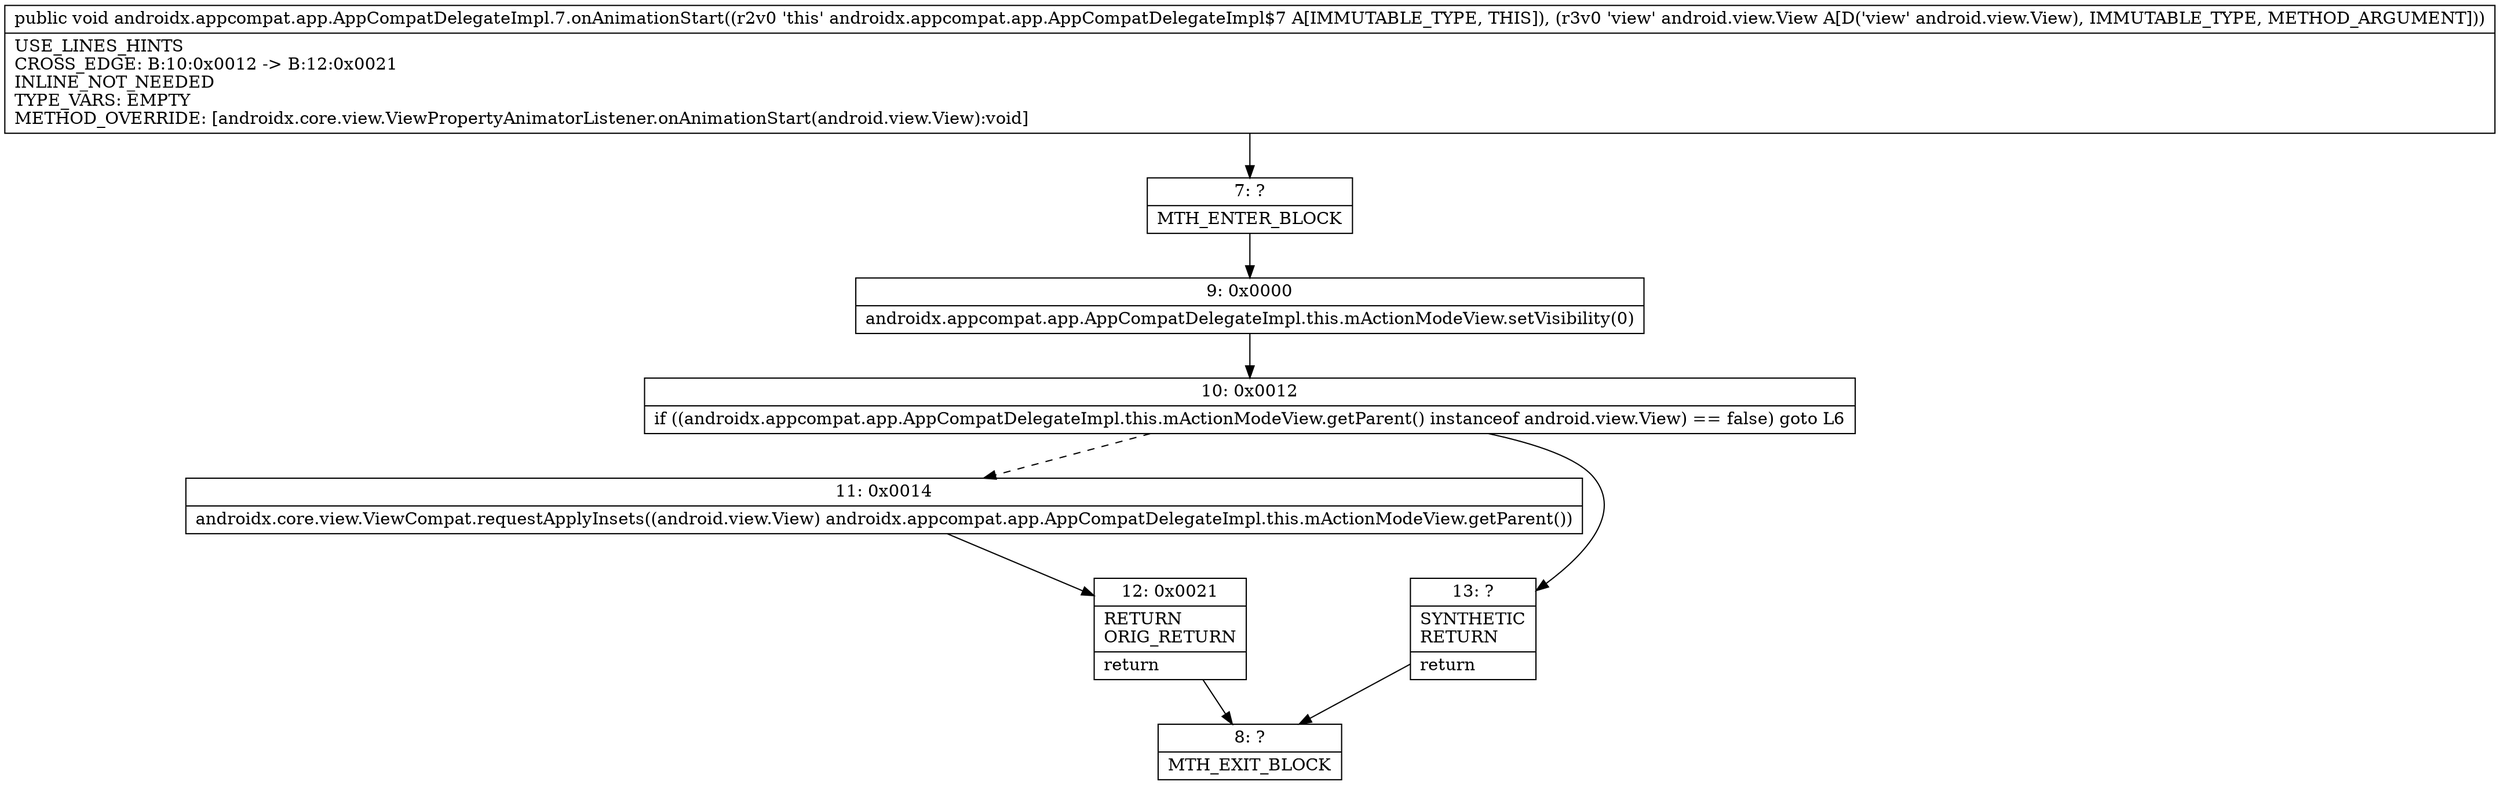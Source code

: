 digraph "CFG forandroidx.appcompat.app.AppCompatDelegateImpl.7.onAnimationStart(Landroid\/view\/View;)V" {
Node_7 [shape=record,label="{7\:\ ?|MTH_ENTER_BLOCK\l}"];
Node_9 [shape=record,label="{9\:\ 0x0000|androidx.appcompat.app.AppCompatDelegateImpl.this.mActionModeView.setVisibility(0)\l}"];
Node_10 [shape=record,label="{10\:\ 0x0012|if ((androidx.appcompat.app.AppCompatDelegateImpl.this.mActionModeView.getParent() instanceof android.view.View) == false) goto L6\l}"];
Node_11 [shape=record,label="{11\:\ 0x0014|androidx.core.view.ViewCompat.requestApplyInsets((android.view.View) androidx.appcompat.app.AppCompatDelegateImpl.this.mActionModeView.getParent())\l}"];
Node_12 [shape=record,label="{12\:\ 0x0021|RETURN\lORIG_RETURN\l|return\l}"];
Node_8 [shape=record,label="{8\:\ ?|MTH_EXIT_BLOCK\l}"];
Node_13 [shape=record,label="{13\:\ ?|SYNTHETIC\lRETURN\l|return\l}"];
MethodNode[shape=record,label="{public void androidx.appcompat.app.AppCompatDelegateImpl.7.onAnimationStart((r2v0 'this' androidx.appcompat.app.AppCompatDelegateImpl$7 A[IMMUTABLE_TYPE, THIS]), (r3v0 'view' android.view.View A[D('view' android.view.View), IMMUTABLE_TYPE, METHOD_ARGUMENT]))  | USE_LINES_HINTS\lCROSS_EDGE: B:10:0x0012 \-\> B:12:0x0021\lINLINE_NOT_NEEDED\lTYPE_VARS: EMPTY\lMETHOD_OVERRIDE: [androidx.core.view.ViewPropertyAnimatorListener.onAnimationStart(android.view.View):void]\l}"];
MethodNode -> Node_7;Node_7 -> Node_9;
Node_9 -> Node_10;
Node_10 -> Node_11[style=dashed];
Node_10 -> Node_13;
Node_11 -> Node_12;
Node_12 -> Node_8;
Node_13 -> Node_8;
}

